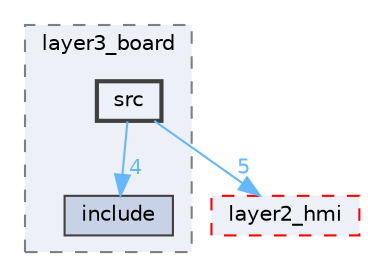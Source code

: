 digraph "lib/layer3_board/src"
{
 // LATEX_PDF_SIZE
  bgcolor="transparent";
  edge [fontname=Helvetica,fontsize=10,labelfontname=Helvetica,labelfontsize=10];
  node [fontname=Helvetica,fontsize=10,shape=box,height=0.2,width=0.4];
  compound=true
  subgraph clusterdir_5c46fa0267ad0d15fb3a57afaaf550a7 {
    graph [ bgcolor="#edf0f7", pencolor="grey50", label="layer3_board", fontname=Helvetica,fontsize=10 style="filled,dashed", URL="dir_5c46fa0267ad0d15fb3a57afaaf550a7.xhtml",tooltip="board abstraction layer"]
  dir_4a59ee2936cd97636e3d6a1e10ecaf53 [label="include", fillcolor="#c8d2e7", color="grey25", style="filled", URL="dir_4a59ee2936cd97636e3d6a1e10ecaf53.xhtml",tooltip=""];
  dir_3759a663fc5d3666c52d85a4ce32d8d5 [label="src", fillcolor="#edf0f7", color="grey25", style="filled,bold", URL="dir_3759a663fc5d3666c52d85a4ce32d8d5.xhtml",tooltip=""];
  }
  dir_a647c64d7ac458a08d86dd39ddd46fd3 [label="layer2_hmi", fillcolor="#edf0f7", color="red", style="filled,dashed", URL="dir_a647c64d7ac458a08d86dd39ddd46fd3.xhtml",tooltip=""];
  dir_3759a663fc5d3666c52d85a4ce32d8d5->dir_4a59ee2936cd97636e3d6a1e10ecaf53 [headlabel="4", labeldistance=1.5 headhref="dir_000011_000003.xhtml" href="dir_000011_000003.xhtml" color="steelblue1" fontcolor="steelblue1"];
  dir_3759a663fc5d3666c52d85a4ce32d8d5->dir_a647c64d7ac458a08d86dd39ddd46fd3 [headlabel="5", labeldistance=1.5 headhref="dir_000011_000005.xhtml" href="dir_000011_000005.xhtml" color="steelblue1" fontcolor="steelblue1"];
}
